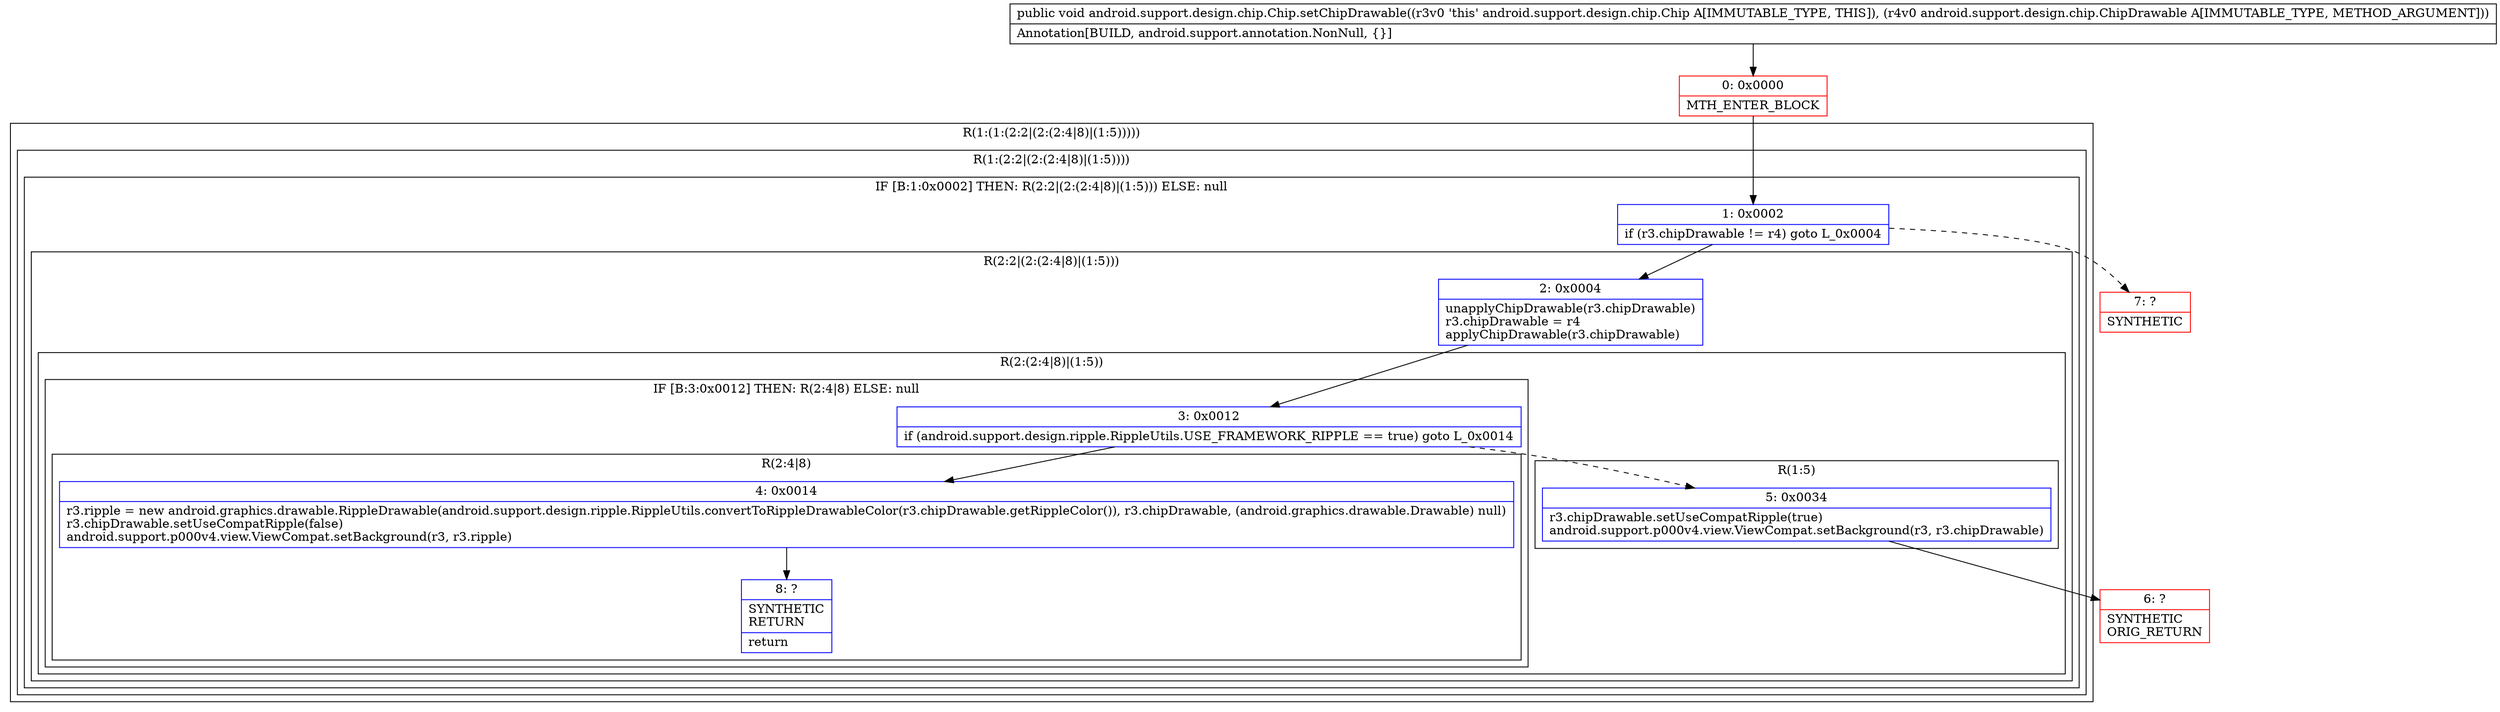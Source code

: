 digraph "CFG forandroid.support.design.chip.Chip.setChipDrawable(Landroid\/support\/design\/chip\/ChipDrawable;)V" {
subgraph cluster_Region_38252668 {
label = "R(1:(1:(2:2|(2:(2:4|8)|(1:5)))))";
node [shape=record,color=blue];
subgraph cluster_Region_175217552 {
label = "R(1:(2:2|(2:(2:4|8)|(1:5))))";
node [shape=record,color=blue];
subgraph cluster_IfRegion_593923065 {
label = "IF [B:1:0x0002] THEN: R(2:2|(2:(2:4|8)|(1:5))) ELSE: null";
node [shape=record,color=blue];
Node_1 [shape=record,label="{1\:\ 0x0002|if (r3.chipDrawable != r4) goto L_0x0004\l}"];
subgraph cluster_Region_860142497 {
label = "R(2:2|(2:(2:4|8)|(1:5)))";
node [shape=record,color=blue];
Node_2 [shape=record,label="{2\:\ 0x0004|unapplyChipDrawable(r3.chipDrawable)\lr3.chipDrawable = r4\lapplyChipDrawable(r3.chipDrawable)\l}"];
subgraph cluster_Region_205466085 {
label = "R(2:(2:4|8)|(1:5))";
node [shape=record,color=blue];
subgraph cluster_IfRegion_169119465 {
label = "IF [B:3:0x0012] THEN: R(2:4|8) ELSE: null";
node [shape=record,color=blue];
Node_3 [shape=record,label="{3\:\ 0x0012|if (android.support.design.ripple.RippleUtils.USE_FRAMEWORK_RIPPLE == true) goto L_0x0014\l}"];
subgraph cluster_Region_498791697 {
label = "R(2:4|8)";
node [shape=record,color=blue];
Node_4 [shape=record,label="{4\:\ 0x0014|r3.ripple = new android.graphics.drawable.RippleDrawable(android.support.design.ripple.RippleUtils.convertToRippleDrawableColor(r3.chipDrawable.getRippleColor()), r3.chipDrawable, (android.graphics.drawable.Drawable) null)\lr3.chipDrawable.setUseCompatRipple(false)\landroid.support.p000v4.view.ViewCompat.setBackground(r3, r3.ripple)\l}"];
Node_8 [shape=record,label="{8\:\ ?|SYNTHETIC\lRETURN\l|return\l}"];
}
}
subgraph cluster_Region_188075188 {
label = "R(1:5)";
node [shape=record,color=blue];
Node_5 [shape=record,label="{5\:\ 0x0034|r3.chipDrawable.setUseCompatRipple(true)\landroid.support.p000v4.view.ViewCompat.setBackground(r3, r3.chipDrawable)\l}"];
}
}
}
}
}
}
Node_0 [shape=record,color=red,label="{0\:\ 0x0000|MTH_ENTER_BLOCK\l}"];
Node_6 [shape=record,color=red,label="{6\:\ ?|SYNTHETIC\lORIG_RETURN\l}"];
Node_7 [shape=record,color=red,label="{7\:\ ?|SYNTHETIC\l}"];
MethodNode[shape=record,label="{public void android.support.design.chip.Chip.setChipDrawable((r3v0 'this' android.support.design.chip.Chip A[IMMUTABLE_TYPE, THIS]), (r4v0 android.support.design.chip.ChipDrawable A[IMMUTABLE_TYPE, METHOD_ARGUMENT]))  | Annotation[BUILD, android.support.annotation.NonNull, \{\}]\l}"];
MethodNode -> Node_0;
Node_1 -> Node_2;
Node_1 -> Node_7[style=dashed];
Node_2 -> Node_3;
Node_3 -> Node_4;
Node_3 -> Node_5[style=dashed];
Node_4 -> Node_8;
Node_5 -> Node_6;
Node_0 -> Node_1;
}

